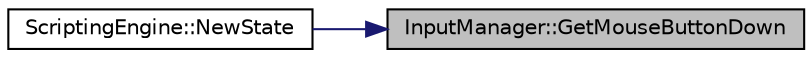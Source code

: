 digraph "InputManager::GetMouseButtonDown"
{
 // LATEX_PDF_SIZE
  edge [fontname="Helvetica",fontsize="10",labelfontname="Helvetica",labelfontsize="10"];
  node [fontname="Helvetica",fontsize="10",shape=record];
  rankdir="RL";
  Node49 [label="InputManager::GetMouseButtonDown",height=0.2,width=0.4,color="black", fillcolor="grey75", style="filled", fontcolor="black",tooltip="checks whether a mouse button is down"];
  Node49 -> Node50 [dir="back",color="midnightblue",fontsize="10",style="solid",fontname="Helvetica"];
  Node50 [label="ScriptingEngine::NewState",height=0.2,width=0.4,color="black", fillcolor="white", style="filled",URL="$class_scripting_engine.html#a125a0c206da8e74b8f6664c4e523606a",tooltip="Sets up the engine with initial processes and variables and exposes engine functionality to lua."];
}
